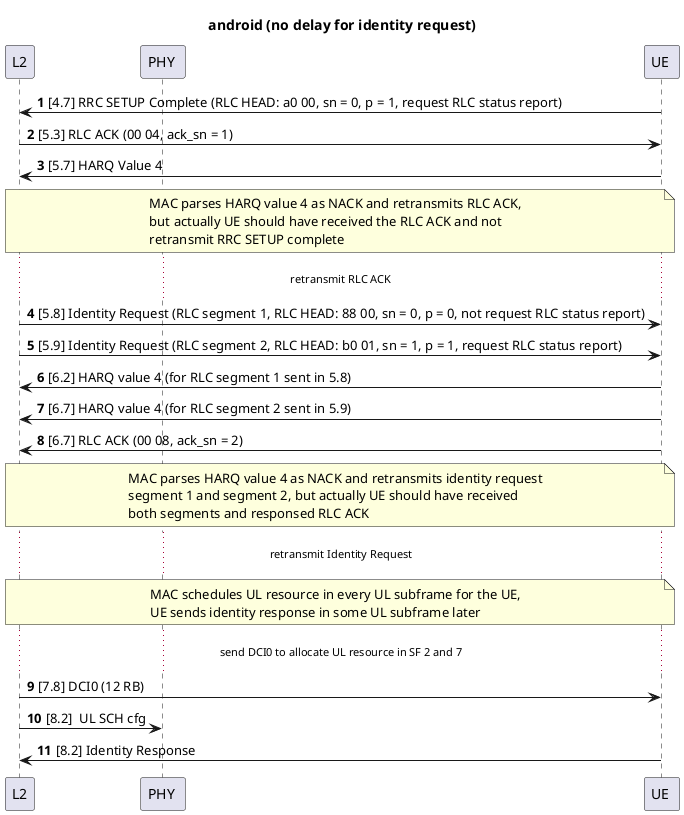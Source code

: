@startuml
autonumber
title android (no delay for identity request)

participant "L2" as l2
participant "PHY " as phy
participant "UE " as ue

ue -> l2 : [4.7] RRC SETUP Complete (RLC HEAD: a0 00, sn = 0, p = 1, request RLC status report)
l2 -> ue : [5.3] RLC ACK (00 04, ack_sn = 1)
ue -> l2 : [5.7] HARQ Value 4
note over l2, ue 
MAC parses HARQ value 4 as NACK and retransmits RLC ACK,
but actually UE should have received the RLC ACK and not 
retransmit RRC SETUP complete
end note

... retransmit RLC ACK ...

l2 -> ue : [5.8] Identity Request (RLC segment 1, RLC HEAD: 88 00, sn = 0, p = 0, not request RLC status report)
l2 -> ue : [5.9] Identity Request (RLC segment 2, RLC HEAD: b0 01, sn = 1, p = 1, request RLC status report)
ue -> l2 : [6.2] HARQ value 4 (for RLC segment 1 sent in 5.8)
ue -> l2 : [6.7] HARQ value 4 (for RLC segment 2 sent in 5.9)
ue -> l2 : [6.7] RLC ACK (00 08, ack_sn = 2)
note over l2, ue 
MAC parses HARQ value 4 as NACK and retransmits identity request
segment 1 and segment 2, but actually UE should have received
both segments and responsed RLC ACK 
end note

... retransmit Identity Request ...

note over l2, ue 
MAC schedules UL resource in every UL subframe for the UE,
UE sends identity response in some UL subframe later
end note

... send DCI0 to allocate UL resource in SF 2 and 7 ...
l2 -> ue : [7.8] DCI0 (12 RB)
l2 -> phy : [8.2]  UL SCH cfg 
ue -> l2 : [8.2] Identity Response

@enduml